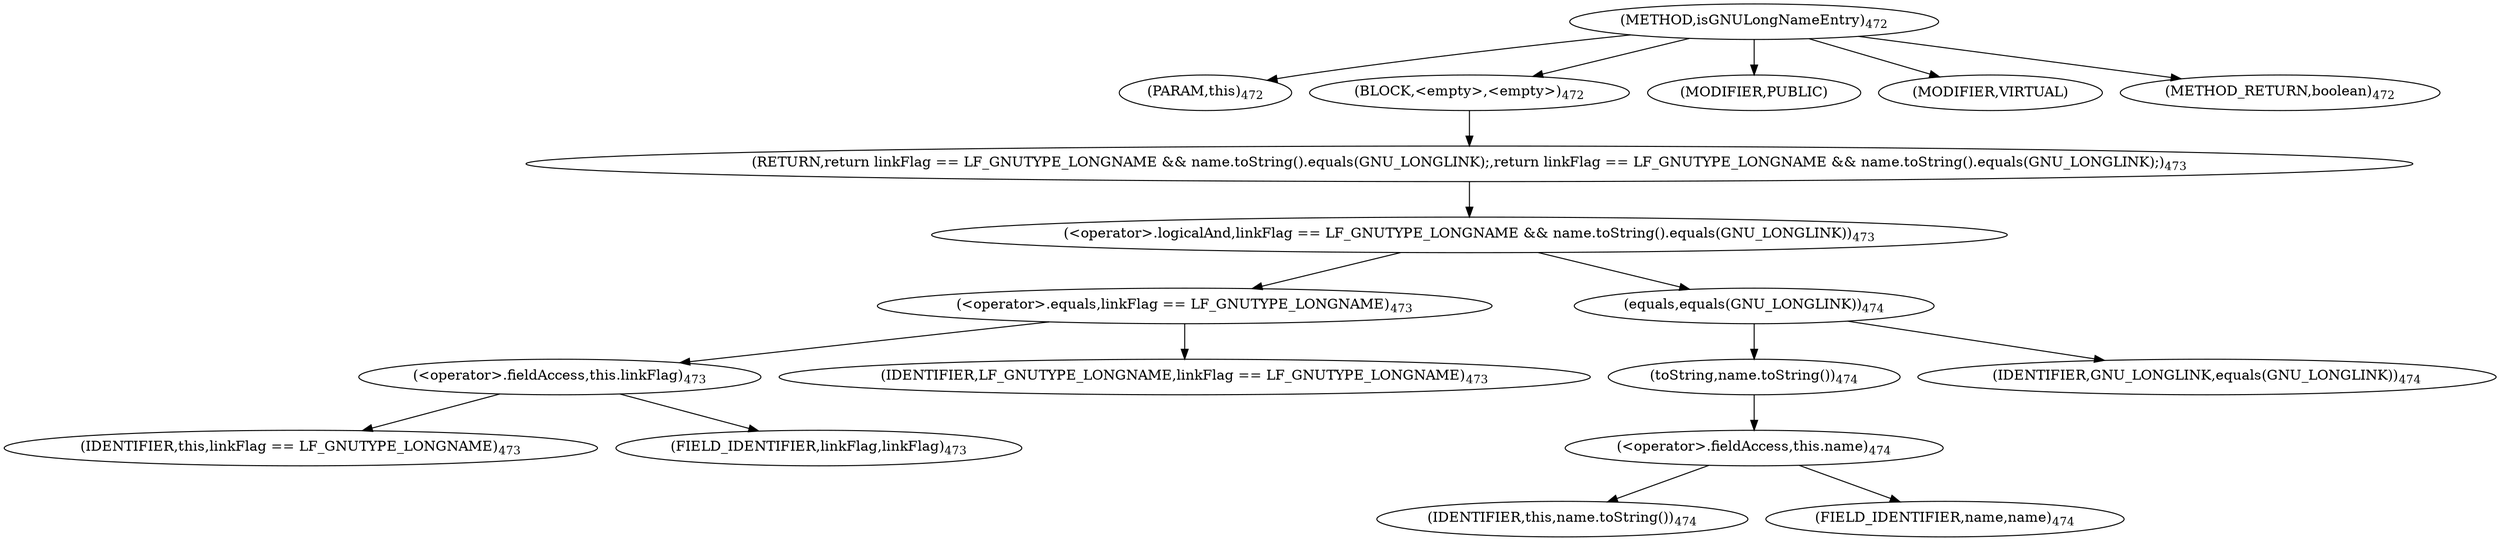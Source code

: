 digraph "isGNULongNameEntry" {  
"862" [label = <(METHOD,isGNULongNameEntry)<SUB>472</SUB>> ]
"863" [label = <(PARAM,this)<SUB>472</SUB>> ]
"864" [label = <(BLOCK,&lt;empty&gt;,&lt;empty&gt;)<SUB>472</SUB>> ]
"865" [label = <(RETURN,return linkFlag == LF_GNUTYPE_LONGNAME &amp;&amp; name.toString().equals(GNU_LONGLINK);,return linkFlag == LF_GNUTYPE_LONGNAME &amp;&amp; name.toString().equals(GNU_LONGLINK);)<SUB>473</SUB>> ]
"866" [label = <(&lt;operator&gt;.logicalAnd,linkFlag == LF_GNUTYPE_LONGNAME &amp;&amp; name.toString().equals(GNU_LONGLINK))<SUB>473</SUB>> ]
"867" [label = <(&lt;operator&gt;.equals,linkFlag == LF_GNUTYPE_LONGNAME)<SUB>473</SUB>> ]
"868" [label = <(&lt;operator&gt;.fieldAccess,this.linkFlag)<SUB>473</SUB>> ]
"869" [label = <(IDENTIFIER,this,linkFlag == LF_GNUTYPE_LONGNAME)<SUB>473</SUB>> ]
"870" [label = <(FIELD_IDENTIFIER,linkFlag,linkFlag)<SUB>473</SUB>> ]
"871" [label = <(IDENTIFIER,LF_GNUTYPE_LONGNAME,linkFlag == LF_GNUTYPE_LONGNAME)<SUB>473</SUB>> ]
"872" [label = <(equals,equals(GNU_LONGLINK))<SUB>474</SUB>> ]
"873" [label = <(toString,name.toString())<SUB>474</SUB>> ]
"874" [label = <(&lt;operator&gt;.fieldAccess,this.name)<SUB>474</SUB>> ]
"875" [label = <(IDENTIFIER,this,name.toString())<SUB>474</SUB>> ]
"876" [label = <(FIELD_IDENTIFIER,name,name)<SUB>474</SUB>> ]
"877" [label = <(IDENTIFIER,GNU_LONGLINK,equals(GNU_LONGLINK))<SUB>474</SUB>> ]
"878" [label = <(MODIFIER,PUBLIC)> ]
"879" [label = <(MODIFIER,VIRTUAL)> ]
"880" [label = <(METHOD_RETURN,boolean)<SUB>472</SUB>> ]
  "862" -> "863" 
  "862" -> "864" 
  "862" -> "878" 
  "862" -> "879" 
  "862" -> "880" 
  "864" -> "865" 
  "865" -> "866" 
  "866" -> "867" 
  "866" -> "872" 
  "867" -> "868" 
  "867" -> "871" 
  "868" -> "869" 
  "868" -> "870" 
  "872" -> "873" 
  "872" -> "877" 
  "873" -> "874" 
  "874" -> "875" 
  "874" -> "876" 
}

